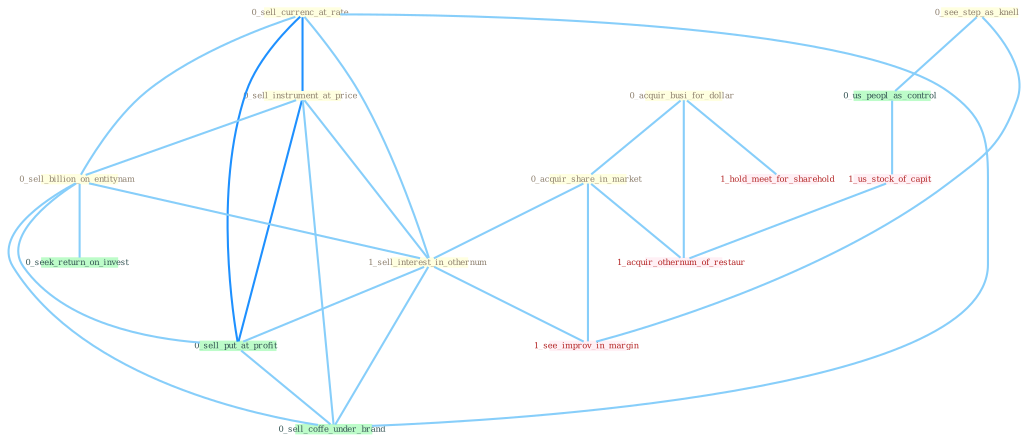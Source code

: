 Graph G{ 
    node
    [shape=polygon,style=filled,width=.5,height=.06,color="#BDFCC9",fixedsize=true,fontsize=4,
    fontcolor="#2f4f4f"];
    {node
    [color="#ffffe0", fontcolor="#8b7d6b"] "0_see_step_as_knell " "0_acquir_busi_for_dollar " "0_sell_currenc_at_rate " "0_acquir_share_in_market " "0_sell_instrument_at_price " "0_sell_billion_on_entitynam " "1_sell_interest_in_othernum "}
{node [color="#fff0f5", fontcolor="#b22222"] "1_us_stock_of_capit " "1_see_improv_in_margin " "1_hold_meet_for_sharehold " "1_acquir_othernum_of_restaur "}
edge [color="#B0E2FF"];

	"0_see_step_as_knell " -- "0_us_peopl_as_control " [w="1", color="#87cefa" ];
	"0_see_step_as_knell " -- "1_see_improv_in_margin " [w="1", color="#87cefa" ];
	"0_acquir_busi_for_dollar " -- "0_acquir_share_in_market " [w="1", color="#87cefa" ];
	"0_acquir_busi_for_dollar " -- "1_hold_meet_for_sharehold " [w="1", color="#87cefa" ];
	"0_acquir_busi_for_dollar " -- "1_acquir_othernum_of_restaur " [w="1", color="#87cefa" ];
	"0_sell_currenc_at_rate " -- "0_sell_instrument_at_price " [w="2", color="#1e90ff" , len=0.8];
	"0_sell_currenc_at_rate " -- "0_sell_billion_on_entitynam " [w="1", color="#87cefa" ];
	"0_sell_currenc_at_rate " -- "1_sell_interest_in_othernum " [w="1", color="#87cefa" ];
	"0_sell_currenc_at_rate " -- "0_sell_put_at_profit " [w="2", color="#1e90ff" , len=0.8];
	"0_sell_currenc_at_rate " -- "0_sell_coffe_under_brand " [w="1", color="#87cefa" ];
	"0_acquir_share_in_market " -- "1_sell_interest_in_othernum " [w="1", color="#87cefa" ];
	"0_acquir_share_in_market " -- "1_see_improv_in_margin " [w="1", color="#87cefa" ];
	"0_acquir_share_in_market " -- "1_acquir_othernum_of_restaur " [w="1", color="#87cefa" ];
	"0_sell_instrument_at_price " -- "0_sell_billion_on_entitynam " [w="1", color="#87cefa" ];
	"0_sell_instrument_at_price " -- "1_sell_interest_in_othernum " [w="1", color="#87cefa" ];
	"0_sell_instrument_at_price " -- "0_sell_put_at_profit " [w="2", color="#1e90ff" , len=0.8];
	"0_sell_instrument_at_price " -- "0_sell_coffe_under_brand " [w="1", color="#87cefa" ];
	"0_sell_billion_on_entitynam " -- "1_sell_interest_in_othernum " [w="1", color="#87cefa" ];
	"0_sell_billion_on_entitynam " -- "0_sell_put_at_profit " [w="1", color="#87cefa" ];
	"0_sell_billion_on_entitynam " -- "0_seek_return_on_invest " [w="1", color="#87cefa" ];
	"0_sell_billion_on_entitynam " -- "0_sell_coffe_under_brand " [w="1", color="#87cefa" ];
	"1_sell_interest_in_othernum " -- "0_sell_put_at_profit " [w="1", color="#87cefa" ];
	"1_sell_interest_in_othernum " -- "1_see_improv_in_margin " [w="1", color="#87cefa" ];
	"1_sell_interest_in_othernum " -- "0_sell_coffe_under_brand " [w="1", color="#87cefa" ];
	"0_us_peopl_as_control " -- "1_us_stock_of_capit " [w="1", color="#87cefa" ];
	"0_sell_put_at_profit " -- "0_sell_coffe_under_brand " [w="1", color="#87cefa" ];
	"1_us_stock_of_capit " -- "1_acquir_othernum_of_restaur " [w="1", color="#87cefa" ];
}